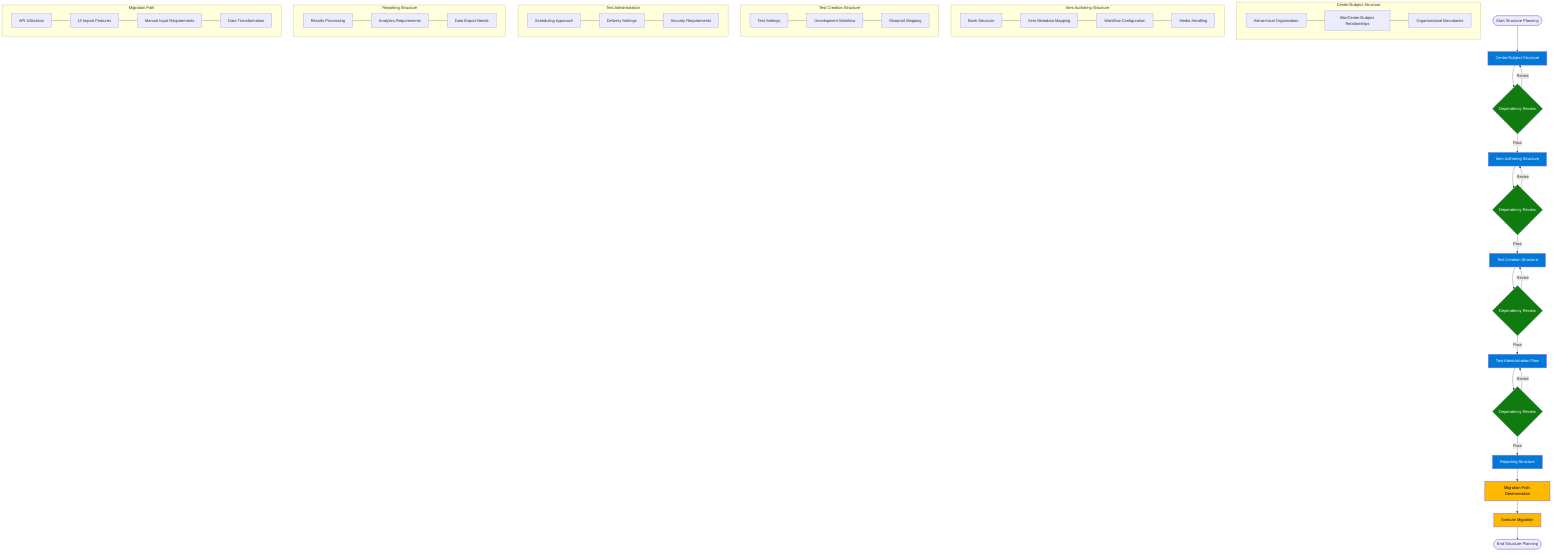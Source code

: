 flowchart TD
    %% Define the nodes with Surpass branding colors
    classDef structure fill:#0078D7, color:white, stroke-width:2px
    classDef review fill:#107C10, color:white, stroke-width:2px, stroke-dasharray: 5 5
    classDef migration fill:#FFB900, color:black, stroke-width:2px
    
    %% Main structure planning nodes
    Start([Start Structure Planning])
    CS[Center/Subject Structure]
    IA[Item Authoring Structure]
    TC[Test Creation Structure]
    TA[Test Administration Flow]
    RP[Reporting Structure]
    MP[Migration Path Determination]
    Execute[Execute Migration]
    End([End Structure Planning])
    
    %% Dependency review nodes
    DR1{Dependency Review}
    DR2{Dependency Review}
    DR3{Dependency Review}
    DR4{Dependency Review}
    
    %% Flow connections
    Start --> CS
    CS --> DR1
    DR1 -->|Pass| IA
    DR1 -->|Revise| CS
    
    IA --> DR2
    DR2 -->|Pass| TC
    DR2 -->|Revise| IA
    
    TC --> DR3
    DR3 -->|Pass| TA
    DR3 -->|Revise| TC
    
    TA --> DR4
    DR4 -->|Pass| RP
    DR4 -->|Revise| TA
    
    RP --> MP
    MP --> Execute
    Execute --> End
    
    %% Subgraphs for each structure area
    subgraph "Center/Subject Structure"
        CS1[Hierarchical Organization]
        CS2[Site/Center/Subject Relationships]
        CS3[Organizational Boundaries]
        
        CS1 --- CS2 --- CS3
    end
    
    subgraph "Item Authoring Structure"
        IA1[Bank Structure]
        IA2[Item Metadata Mapping]
        IA3[Workflow Configuration]
        IA4[Media Handling]
        
        IA1 --- IA2 --- IA3 --- IA4
    end
    
    subgraph "Test Creation Structure"
        TC1[Test Settings]
        TC2[Development Workflow]
        TC3[Blueprint Mapping]
        
        TC1 --- TC2 --- TC3
    end
    
    subgraph "Test Administration"
        TA1[Scheduling Approach]
        TA2[Delivery Settings]
        TA3[Security Requirements]
        
        TA1 --- TA2 --- TA3
    end
    
    subgraph "Reporting Structure"
        RP1[Results Processing]
        RP2[Analytics Requirements]
        RP3[Data Export Needs]
        
        RP1 --- RP2 --- RP3
    end
    
    subgraph "Migration Path"
        MP1[API Utilization]
        MP2[UI Import Features]
        MP3[Manual Input Requirements]
        MP4[Data Transformation]
        
        MP1 --- MP2 --- MP3 --- MP4
    end
    
    %% Apply classes
    class CS,IA,TC,TA,RP structure
    class DR1,DR2,DR3,DR4 review
    class MP,Execute migration